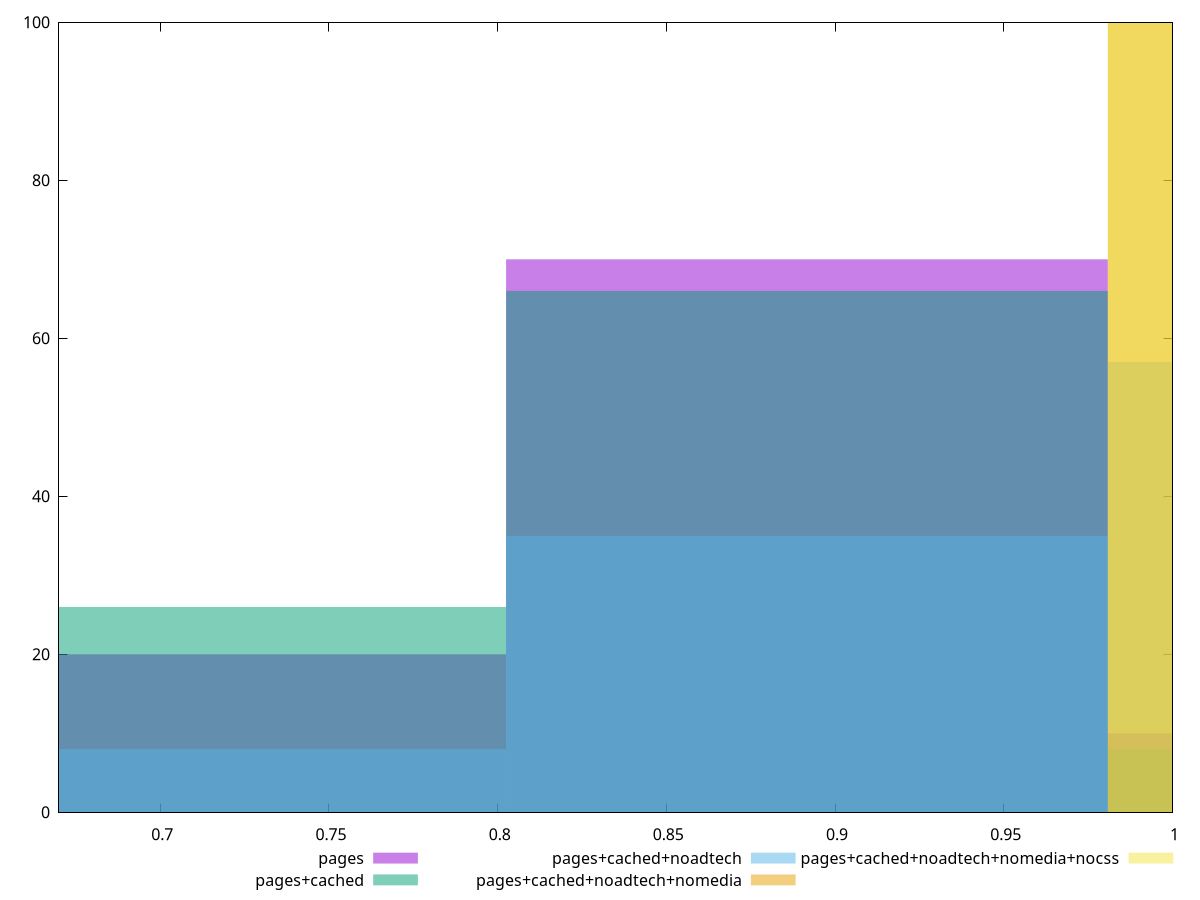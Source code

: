 reset

$pages <<EOF
0.8916736958098087 70
0.713338956647847 20
1.0700084349717705 10
EOF

$pagesCached <<EOF
0.8916736958098087 66
0.713338956647847 26
1.0700084349717705 8
EOF

$pagesCachedNoadtech <<EOF
1.0700084349717705 57
0.8916736958098087 35
0.713338956647847 8
EOF

$pagesCachedNoadtechNomedia <<EOF
1.0700084349717705 100
EOF

$pagesCachedNoadtechNomediaNocss <<EOF
1.0700084349717705 100
EOF

set key outside below
set boxwidth 0.17833473916196174
set xrange [0.67:1]
set yrange [0:100]
set trange [0:100]
set style fill transparent solid 0.5 noborder
set terminal svg size 640, 530 enhanced background rgb 'white'
set output "report_00015_2021-02-09T16-11-33.973Z/offscreen-images/comparison/histogram/all_score.svg"

plot $pages title "pages" with boxes, \
     $pagesCached title "pages+cached" with boxes, \
     $pagesCachedNoadtech title "pages+cached+noadtech" with boxes, \
     $pagesCachedNoadtechNomedia title "pages+cached+noadtech+nomedia" with boxes, \
     $pagesCachedNoadtechNomediaNocss title "pages+cached+noadtech+nomedia+nocss" with boxes

reset
